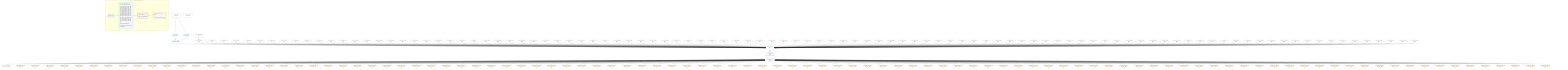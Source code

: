 %%{init: {'themeVariables': { 'fontSize': '12px'}}}%%
graph TD
    classDef path fill:#eee,stroke:#000,color:#000
    classDef plan fill:#fff,stroke-width:1px,color:#000
    classDef itemplan fill:#fff,stroke-width:2px,color:#000
    classDef unbatchedplan fill:#dff,stroke-width:1px,color:#000
    classDef sideeffectplan fill:#fcc,stroke-width:2px,color:#000
    classDef bucket fill:#f6f6f6,color:#000,stroke-width:2px,text-align:left


    %% plan dependencies
    Connection14{{"Connection[14∈0] ➊<br />ᐸ10ᐳ"}}:::plan
    Constant328{{"Constant[328∈0] ➊<br />ᐸ1ᐳ"}}:::plan
    Constant328 --> Connection14
    __Value2["__Value[2∈0] ➊<br />ᐸcontextᐳ"]:::plan
    __Value4["__Value[4∈0] ➊<br />ᐸrootValueᐳ"]:::plan
    Constant329{{"Constant[329∈0] ➊<br />ᐸ2ᐳ"}}:::plan
    Constant330{{"Constant[330∈0] ➊<br />ᐸ3ᐳ"}}:::plan
    Constant331{{"Constant[331∈0] ➊<br />ᐸ4ᐳ"}}:::plan
    Constant332{{"Constant[332∈0] ➊<br />ᐸ5ᐳ"}}:::plan
    Constant333{{"Constant[333∈0] ➊<br />ᐸ6ᐳ"}}:::plan
    Constant334{{"Constant[334∈0] ➊<br />ᐸ7ᐳ"}}:::plan
    Constant335{{"Constant[335∈0] ➊<br />ᐸ8ᐳ"}}:::plan
    Constant336{{"Constant[336∈0] ➊<br />ᐸ9ᐳ"}}:::plan
    Constant337{{"Constant[337∈0] ➊<br />ᐸ10ᐳ"}}:::plan
    Constant338{{"Constant[338∈0] ➊<br />ᐸ11ᐳ"}}:::plan
    Constant339{{"Constant[339∈0] ➊<br />ᐸ12ᐳ"}}:::plan
    Constant340{{"Constant[340∈0] ➊<br />ᐸ13ᐳ"}}:::plan
    Constant341{{"Constant[341∈0] ➊<br />ᐸ14ᐳ"}}:::plan
    Constant342{{"Constant[342∈0] ➊<br />ᐸ15ᐳ"}}:::plan
    Constant343{{"Constant[343∈0] ➊<br />ᐸ16ᐳ"}}:::plan
    Constant344{{"Constant[344∈0] ➊<br />ᐸ17ᐳ"}}:::plan
    Constant345{{"Constant[345∈0] ➊<br />ᐸ18ᐳ"}}:::plan
    Constant346{{"Constant[346∈0] ➊<br />ᐸ19ᐳ"}}:::plan
    Constant347{{"Constant[347∈0] ➊<br />ᐸ20ᐳ"}}:::plan
    Constant348{{"Constant[348∈0] ➊<br />ᐸ21ᐳ"}}:::plan
    Constant349{{"Constant[349∈0] ➊<br />ᐸ22ᐳ"}}:::plan
    Constant350{{"Constant[350∈0] ➊<br />ᐸ23ᐳ"}}:::plan
    Constant351{{"Constant[351∈0] ➊<br />ᐸ24ᐳ"}}:::plan
    Constant352{{"Constant[352∈0] ➊<br />ᐸ25ᐳ"}}:::plan
    Constant353{{"Constant[353∈0] ➊<br />ᐸ26ᐳ"}}:::plan
    Constant354{{"Constant[354∈0] ➊<br />ᐸ27ᐳ"}}:::plan
    Constant355{{"Constant[355∈0] ➊<br />ᐸ28ᐳ"}}:::plan
    Constant356{{"Constant[356∈0] ➊<br />ᐸ29ᐳ"}}:::plan
    Constant357{{"Constant[357∈0] ➊<br />ᐸ30ᐳ"}}:::plan
    Constant358{{"Constant[358∈0] ➊<br />ᐸ31ᐳ"}}:::plan
    Constant359{{"Constant[359∈0] ➊<br />ᐸ32ᐳ"}}:::plan
    Constant360{{"Constant[360∈0] ➊<br />ᐸ33ᐳ"}}:::plan
    Constant361{{"Constant[361∈0] ➊<br />ᐸ34ᐳ"}}:::plan
    Constant362{{"Constant[362∈0] ➊<br />ᐸ35ᐳ"}}:::plan
    Constant363{{"Constant[363∈0] ➊<br />ᐸ36ᐳ"}}:::plan
    Constant364{{"Constant[364∈0] ➊<br />ᐸ37ᐳ"}}:::plan
    Constant365{{"Constant[365∈0] ➊<br />ᐸ38ᐳ"}}:::plan
    Constant366{{"Constant[366∈0] ➊<br />ᐸ39ᐳ"}}:::plan
    Constant367{{"Constant[367∈0] ➊<br />ᐸ40ᐳ"}}:::plan
    Constant368{{"Constant[368∈0] ➊<br />ᐸ41ᐳ"}}:::plan
    Constant369{{"Constant[369∈0] ➊<br />ᐸ42ᐳ"}}:::plan
    Constant370{{"Constant[370∈0] ➊<br />ᐸ43ᐳ"}}:::plan
    Constant371{{"Constant[371∈0] ➊<br />ᐸ44ᐳ"}}:::plan
    Constant372{{"Constant[372∈0] ➊<br />ᐸ45ᐳ"}}:::plan
    Constant373{{"Constant[373∈0] ➊<br />ᐸ46ᐳ"}}:::plan
    Constant374{{"Constant[374∈0] ➊<br />ᐸ47ᐳ"}}:::plan
    Constant375{{"Constant[375∈0] ➊<br />ᐸ48ᐳ"}}:::plan
    Constant376{{"Constant[376∈0] ➊<br />ᐸ49ᐳ"}}:::plan
    Constant377{{"Constant[377∈0] ➊<br />ᐸ50ᐳ"}}:::plan
    Constant378{{"Constant[378∈0] ➊<br />ᐸ51ᐳ"}}:::plan
    Constant379{{"Constant[379∈0] ➊<br />ᐸ52ᐳ"}}:::plan
    Constant380{{"Constant[380∈0] ➊<br />ᐸ53ᐳ"}}:::plan
    Constant381{{"Constant[381∈0] ➊<br />ᐸ54ᐳ"}}:::plan
    Constant382{{"Constant[382∈0] ➊<br />ᐸ55ᐳ"}}:::plan
    Constant383{{"Constant[383∈0] ➊<br />ᐸ56ᐳ"}}:::plan
    Constant384{{"Constant[384∈0] ➊<br />ᐸ57ᐳ"}}:::plan
    Constant385{{"Constant[385∈0] ➊<br />ᐸ58ᐳ"}}:::plan
    Constant386{{"Constant[386∈0] ➊<br />ᐸ59ᐳ"}}:::plan
    Constant387{{"Constant[387∈0] ➊<br />ᐸ60ᐳ"}}:::plan
    Constant388{{"Constant[388∈0] ➊<br />ᐸ61ᐳ"}}:::plan
    Constant389{{"Constant[389∈0] ➊<br />ᐸ62ᐳ"}}:::plan
    Constant390{{"Constant[390∈0] ➊<br />ᐸ63ᐳ"}}:::plan
    Constant391{{"Constant[391∈0] ➊<br />ᐸ64ᐳ"}}:::plan
    Constant392{{"Constant[392∈0] ➊<br />ᐸ65ᐳ"}}:::plan
    Constant393{{"Constant[393∈0] ➊<br />ᐸ66ᐳ"}}:::plan
    Constant394{{"Constant[394∈0] ➊<br />ᐸ67ᐳ"}}:::plan
    Constant395{{"Constant[395∈0] ➊<br />ᐸ68ᐳ"}}:::plan
    Constant396{{"Constant[396∈0] ➊<br />ᐸ69ᐳ"}}:::plan
    Constant397{{"Constant[397∈0] ➊<br />ᐸ70ᐳ"}}:::plan
    Constant398{{"Constant[398∈0] ➊<br />ᐸ71ᐳ"}}:::plan
    Constant399{{"Constant[399∈0] ➊<br />ᐸ72ᐳ"}}:::plan
    Constant400{{"Constant[400∈0] ➊<br />ᐸ73ᐳ"}}:::plan
    Constant401{{"Constant[401∈0] ➊<br />ᐸ74ᐳ"}}:::plan
    Constant402{{"Constant[402∈0] ➊<br />ᐸ75ᐳ"}}:::plan
    Constant403{{"Constant[403∈0] ➊<br />ᐸ76ᐳ"}}:::plan
    Constant404{{"Constant[404∈0] ➊<br />ᐸ77ᐳ"}}:::plan
    Constant405{{"Constant[405∈0] ➊<br />ᐸ78ᐳ"}}:::plan
    Constant406{{"Constant[406∈0] ➊<br />ᐸ79ᐳ"}}:::plan
    Constant407{{"Constant[407∈0] ➊<br />ᐸ80ᐳ"}}:::plan
    Constant408{{"Constant[408∈0] ➊<br />ᐸ81ᐳ"}}:::plan
    Constant409{{"Constant[409∈0] ➊<br />ᐸ82ᐳ"}}:::plan
    Constant410{{"Constant[410∈0] ➊<br />ᐸ83ᐳ"}}:::plan
    Constant411{{"Constant[411∈0] ➊<br />ᐸ84ᐳ"}}:::plan
    Constant412{{"Constant[412∈0] ➊<br />ᐸ85ᐳ"}}:::plan
    Constant413{{"Constant[413∈0] ➊<br />ᐸ86ᐳ"}}:::plan
    Constant414{{"Constant[414∈0] ➊<br />ᐸ87ᐳ"}}:::plan
    Constant415{{"Constant[415∈0] ➊<br />ᐸ88ᐳ"}}:::plan
    Constant416{{"Constant[416∈0] ➊<br />ᐸ89ᐳ"}}:::plan
    Constant417{{"Constant[417∈0] ➊<br />ᐸ90ᐳ"}}:::plan
    Constant418{{"Constant[418∈0] ➊<br />ᐸ91ᐳ"}}:::plan
    Constant419{{"Constant[419∈0] ➊<br />ᐸ92ᐳ"}}:::plan
    Constant420{{"Constant[420∈0] ➊<br />ᐸ93ᐳ"}}:::plan
    Constant421{{"Constant[421∈0] ➊<br />ᐸ94ᐳ"}}:::plan
    Constant422{{"Constant[422∈0] ➊<br />ᐸ95ᐳ"}}:::plan
    Constant423{{"Constant[423∈0] ➊<br />ᐸ96ᐳ"}}:::plan
    Constant424{{"Constant[424∈0] ➊<br />ᐸ97ᐳ"}}:::plan
    Constant425{{"Constant[425∈0] ➊<br />ᐸ98ᐳ"}}:::plan
    Constant426{{"Constant[426∈0] ➊<br />ᐸ99ᐳ"}}:::plan
    Constant427{{"Constant[427∈0] ➊<br />ᐸ100ᐳ"}}:::plan
    Constant428{{"Constant[428∈0] ➊<br />ᐸ101ᐳ"}}:::plan
    Constant429{{"Constant[429∈0] ➊<br />ᐸ102ᐳ"}}:::plan
    Constant430{{"Constant[430∈0] ➊<br />ᐸ103ᐳ"}}:::plan
    PgSelect15[["PgSelect[15∈1] ➊<br />ᐸpostᐳ"]]:::plan
    Object13{{"Object[13∈1] ➊<br />ᐸ{pgSettings,withPgClient}ᐳ"}}:::plan
    Object13 & Connection14 & Constant328 & Constant329 & Constant330 & Constant331 & Constant332 & Constant333 & Constant334 & Constant335 & Constant336 & Constant337 & Constant338 & Constant339 & Constant340 & Constant341 & Constant342 & Constant343 & Constant344 & Constant345 & Constant346 & Constant347 & Constant348 & Constant349 & Constant350 & Constant351 & Constant352 & Constant353 & Constant354 & Constant355 & Constant356 & Constant357 & Constant358 & Constant359 & Constant360 & Constant361 & Constant362 & Constant363 & Constant364 & Constant365 & Constant366 & Constant367 & Constant368 & Constant369 & Constant370 & Constant371 & Constant372 & Constant373 & Constant374 & Constant375 & Constant376 & Constant377 & Constant378 & Constant379 & Constant380 & Constant381 & Constant382 & Constant383 & Constant384 & Constant385 & Constant386 & Constant387 & Constant388 & Constant389 & Constant390 & Constant391 & Constant392 & Constant393 & Constant394 & Constant395 & Constant396 & Constant397 & Constant398 & Constant399 & Constant400 & Constant401 & Constant402 & Constant403 & Constant404 & Constant405 & Constant406 & Constant407 & Constant408 & Constant409 & Constant410 & Constant411 & Constant412 & Constant413 & Constant414 & Constant415 & Constant416 & Constant417 & Constant418 & Constant419 & Constant420 & Constant421 & Constant422 & Constant423 & Constant424 & Constant425 & Constant426 & Constant427 & Constant428 & Constant429 & Constant430 --> PgSelect15
    Access11{{"Access[11∈1] ➊<br />ᐸ2.pgSettingsᐳ"}}:::plan
    Access12{{"Access[12∈1] ➊<br />ᐸ2.withPgClientᐳ"}}:::plan
    Access11 & Access12 --> Object13
    __Value2 --> Access11
    __Value2 --> Access12
    __Item16[/"__Item[16∈2]<br />ᐸ15ᐳ"\]:::itemplan
    PgSelect15 ==> __Item16
    PgSelectSingle17{{"PgSelectSingle[17∈2]<br />ᐸpostᐳ"}}:::plan
    __Item16 --> PgSelectSingle17
    PgClassExpression18{{"PgClassExpression[18∈3]<br />ᐸ__post__.”headline”ᐳ"}}:::plan
    PgSelectSingle17 --> PgClassExpression18
    PgClassExpression21{{"PgClassExpression[21∈3]<br />ᐸ”a”.”post_...lder! */<br />)ᐳ"}}:::plan
    PgSelectSingle17 --> PgClassExpression21
    PgClassExpression24{{"PgClassExpression[24∈3]<br />ᐸ”a”.”post_...lder! */<br />)ᐳ"}}:::plan
    PgSelectSingle17 --> PgClassExpression24
    PgClassExpression27{{"PgClassExpression[27∈3]<br />ᐸ”a”.”post_...lder! */<br />)ᐳ"}}:::plan
    PgSelectSingle17 --> PgClassExpression27
    PgClassExpression30{{"PgClassExpression[30∈3]<br />ᐸ”a”.”post_...lder! */<br />)ᐳ"}}:::plan
    PgSelectSingle17 --> PgClassExpression30
    PgClassExpression33{{"PgClassExpression[33∈3]<br />ᐸ”a”.”post_...lder! */<br />)ᐳ"}}:::plan
    PgSelectSingle17 --> PgClassExpression33
    PgClassExpression36{{"PgClassExpression[36∈3]<br />ᐸ”a”.”post_...lder! */<br />)ᐳ"}}:::plan
    PgSelectSingle17 --> PgClassExpression36
    PgClassExpression39{{"PgClassExpression[39∈3]<br />ᐸ”a”.”post_...lder! */<br />)ᐳ"}}:::plan
    PgSelectSingle17 --> PgClassExpression39
    PgClassExpression42{{"PgClassExpression[42∈3]<br />ᐸ”a”.”post_...lder! */<br />)ᐳ"}}:::plan
    PgSelectSingle17 --> PgClassExpression42
    PgClassExpression45{{"PgClassExpression[45∈3]<br />ᐸ”a”.”post_...lder! */<br />)ᐳ"}}:::plan
    PgSelectSingle17 --> PgClassExpression45
    PgClassExpression48{{"PgClassExpression[48∈3]<br />ᐸ”a”.”post_...lder! */<br />)ᐳ"}}:::plan
    PgSelectSingle17 --> PgClassExpression48
    PgClassExpression51{{"PgClassExpression[51∈3]<br />ᐸ”a”.”post_...lder! */<br />)ᐳ"}}:::plan
    PgSelectSingle17 --> PgClassExpression51
    PgClassExpression54{{"PgClassExpression[54∈3]<br />ᐸ”a”.”post_...lder! */<br />)ᐳ"}}:::plan
    PgSelectSingle17 --> PgClassExpression54
    PgClassExpression57{{"PgClassExpression[57∈3]<br />ᐸ”a”.”post_...lder! */<br />)ᐳ"}}:::plan
    PgSelectSingle17 --> PgClassExpression57
    PgClassExpression60{{"PgClassExpression[60∈3]<br />ᐸ”a”.”post_...lder! */<br />)ᐳ"}}:::plan
    PgSelectSingle17 --> PgClassExpression60
    PgClassExpression63{{"PgClassExpression[63∈3]<br />ᐸ”a”.”post_...lder! */<br />)ᐳ"}}:::plan
    PgSelectSingle17 --> PgClassExpression63
    PgClassExpression66{{"PgClassExpression[66∈3]<br />ᐸ”a”.”post_...lder! */<br />)ᐳ"}}:::plan
    PgSelectSingle17 --> PgClassExpression66
    PgClassExpression69{{"PgClassExpression[69∈3]<br />ᐸ”a”.”post_...lder! */<br />)ᐳ"}}:::plan
    PgSelectSingle17 --> PgClassExpression69
    PgClassExpression72{{"PgClassExpression[72∈3]<br />ᐸ”a”.”post_...lder! */<br />)ᐳ"}}:::plan
    PgSelectSingle17 --> PgClassExpression72
    PgClassExpression75{{"PgClassExpression[75∈3]<br />ᐸ”a”.”post_...lder! */<br />)ᐳ"}}:::plan
    PgSelectSingle17 --> PgClassExpression75
    PgClassExpression78{{"PgClassExpression[78∈3]<br />ᐸ”a”.”post_...lder! */<br />)ᐳ"}}:::plan
    PgSelectSingle17 --> PgClassExpression78
    PgClassExpression81{{"PgClassExpression[81∈3]<br />ᐸ”a”.”post_...lder! */<br />)ᐳ"}}:::plan
    PgSelectSingle17 --> PgClassExpression81
    PgClassExpression84{{"PgClassExpression[84∈3]<br />ᐸ”a”.”post_...lder! */<br />)ᐳ"}}:::plan
    PgSelectSingle17 --> PgClassExpression84
    PgClassExpression87{{"PgClassExpression[87∈3]<br />ᐸ”a”.”post_...lder! */<br />)ᐳ"}}:::plan
    PgSelectSingle17 --> PgClassExpression87
    PgClassExpression90{{"PgClassExpression[90∈3]<br />ᐸ”a”.”post_...lder! */<br />)ᐳ"}}:::plan
    PgSelectSingle17 --> PgClassExpression90
    PgClassExpression93{{"PgClassExpression[93∈3]<br />ᐸ”a”.”post_...lder! */<br />)ᐳ"}}:::plan
    PgSelectSingle17 --> PgClassExpression93
    PgClassExpression96{{"PgClassExpression[96∈3]<br />ᐸ”a”.”post_...lder! */<br />)ᐳ"}}:::plan
    PgSelectSingle17 --> PgClassExpression96
    PgClassExpression99{{"PgClassExpression[99∈3]<br />ᐸ”a”.”post_...lder! */<br />)ᐳ"}}:::plan
    PgSelectSingle17 --> PgClassExpression99
    PgClassExpression102{{"PgClassExpression[102∈3]<br />ᐸ”a”.”post_...lder! */<br />)ᐳ"}}:::plan
    PgSelectSingle17 --> PgClassExpression102
    PgClassExpression105{{"PgClassExpression[105∈3]<br />ᐸ”a”.”post_...lder! */<br />)ᐳ"}}:::plan
    PgSelectSingle17 --> PgClassExpression105
    PgClassExpression108{{"PgClassExpression[108∈3]<br />ᐸ”a”.”post_...lder! */<br />)ᐳ"}}:::plan
    PgSelectSingle17 --> PgClassExpression108
    PgClassExpression111{{"PgClassExpression[111∈3]<br />ᐸ”a”.”post_...lder! */<br />)ᐳ"}}:::plan
    PgSelectSingle17 --> PgClassExpression111
    PgClassExpression114{{"PgClassExpression[114∈3]<br />ᐸ”a”.”post_...lder! */<br />)ᐳ"}}:::plan
    PgSelectSingle17 --> PgClassExpression114
    PgClassExpression117{{"PgClassExpression[117∈3]<br />ᐸ”a”.”post_...lder! */<br />)ᐳ"}}:::plan
    PgSelectSingle17 --> PgClassExpression117
    PgClassExpression120{{"PgClassExpression[120∈3]<br />ᐸ”a”.”post_...lder! */<br />)ᐳ"}}:::plan
    PgSelectSingle17 --> PgClassExpression120
    PgClassExpression123{{"PgClassExpression[123∈3]<br />ᐸ”a”.”post_...lder! */<br />)ᐳ"}}:::plan
    PgSelectSingle17 --> PgClassExpression123
    PgClassExpression126{{"PgClassExpression[126∈3]<br />ᐸ”a”.”post_...lder! */<br />)ᐳ"}}:::plan
    PgSelectSingle17 --> PgClassExpression126
    PgClassExpression129{{"PgClassExpression[129∈3]<br />ᐸ”a”.”post_...lder! */<br />)ᐳ"}}:::plan
    PgSelectSingle17 --> PgClassExpression129
    PgClassExpression132{{"PgClassExpression[132∈3]<br />ᐸ”a”.”post_...lder! */<br />)ᐳ"}}:::plan
    PgSelectSingle17 --> PgClassExpression132
    PgClassExpression135{{"PgClassExpression[135∈3]<br />ᐸ”a”.”post_...lder! */<br />)ᐳ"}}:::plan
    PgSelectSingle17 --> PgClassExpression135
    PgClassExpression138{{"PgClassExpression[138∈3]<br />ᐸ”a”.”post_...lder! */<br />)ᐳ"}}:::plan
    PgSelectSingle17 --> PgClassExpression138
    PgClassExpression141{{"PgClassExpression[141∈3]<br />ᐸ”a”.”post_...lder! */<br />)ᐳ"}}:::plan
    PgSelectSingle17 --> PgClassExpression141
    PgClassExpression144{{"PgClassExpression[144∈3]<br />ᐸ”a”.”post_...lder! */<br />)ᐳ"}}:::plan
    PgSelectSingle17 --> PgClassExpression144
    PgClassExpression147{{"PgClassExpression[147∈3]<br />ᐸ”a”.”post_...lder! */<br />)ᐳ"}}:::plan
    PgSelectSingle17 --> PgClassExpression147
    PgClassExpression150{{"PgClassExpression[150∈3]<br />ᐸ”a”.”post_...lder! */<br />)ᐳ"}}:::plan
    PgSelectSingle17 --> PgClassExpression150
    PgClassExpression153{{"PgClassExpression[153∈3]<br />ᐸ”a”.”post_...lder! */<br />)ᐳ"}}:::plan
    PgSelectSingle17 --> PgClassExpression153
    PgClassExpression156{{"PgClassExpression[156∈3]<br />ᐸ”a”.”post_...lder! */<br />)ᐳ"}}:::plan
    PgSelectSingle17 --> PgClassExpression156
    PgClassExpression159{{"PgClassExpression[159∈3]<br />ᐸ”a”.”post_...lder! */<br />)ᐳ"}}:::plan
    PgSelectSingle17 --> PgClassExpression159
    PgClassExpression162{{"PgClassExpression[162∈3]<br />ᐸ”a”.”post_...lder! */<br />)ᐳ"}}:::plan
    PgSelectSingle17 --> PgClassExpression162
    PgClassExpression165{{"PgClassExpression[165∈3]<br />ᐸ”a”.”post_...lder! */<br />)ᐳ"}}:::plan
    PgSelectSingle17 --> PgClassExpression165
    PgClassExpression168{{"PgClassExpression[168∈3]<br />ᐸ”a”.”post_...lder! */<br />)ᐳ"}}:::plan
    PgSelectSingle17 --> PgClassExpression168
    PgClassExpression171{{"PgClassExpression[171∈3]<br />ᐸ”a”.”post_...lder! */<br />)ᐳ"}}:::plan
    PgSelectSingle17 --> PgClassExpression171
    PgClassExpression174{{"PgClassExpression[174∈3]<br />ᐸ”a”.”post_...lder! */<br />)ᐳ"}}:::plan
    PgSelectSingle17 --> PgClassExpression174
    PgClassExpression177{{"PgClassExpression[177∈3]<br />ᐸ”a”.”post_...lder! */<br />)ᐳ"}}:::plan
    PgSelectSingle17 --> PgClassExpression177
    PgClassExpression180{{"PgClassExpression[180∈3]<br />ᐸ”a”.”post_...lder! */<br />)ᐳ"}}:::plan
    PgSelectSingle17 --> PgClassExpression180
    PgClassExpression183{{"PgClassExpression[183∈3]<br />ᐸ”a”.”post_...lder! */<br />)ᐳ"}}:::plan
    PgSelectSingle17 --> PgClassExpression183
    PgClassExpression186{{"PgClassExpression[186∈3]<br />ᐸ”a”.”post_...lder! */<br />)ᐳ"}}:::plan
    PgSelectSingle17 --> PgClassExpression186
    PgClassExpression189{{"PgClassExpression[189∈3]<br />ᐸ”a”.”post_...lder! */<br />)ᐳ"}}:::plan
    PgSelectSingle17 --> PgClassExpression189
    PgClassExpression192{{"PgClassExpression[192∈3]<br />ᐸ”a”.”post_...lder! */<br />)ᐳ"}}:::plan
    PgSelectSingle17 --> PgClassExpression192
    PgClassExpression195{{"PgClassExpression[195∈3]<br />ᐸ”a”.”post_...lder! */<br />)ᐳ"}}:::plan
    PgSelectSingle17 --> PgClassExpression195
    PgClassExpression198{{"PgClassExpression[198∈3]<br />ᐸ”a”.”post_...lder! */<br />)ᐳ"}}:::plan
    PgSelectSingle17 --> PgClassExpression198
    PgClassExpression201{{"PgClassExpression[201∈3]<br />ᐸ”a”.”post_...lder! */<br />)ᐳ"}}:::plan
    PgSelectSingle17 --> PgClassExpression201
    PgClassExpression204{{"PgClassExpression[204∈3]<br />ᐸ”a”.”post_...lder! */<br />)ᐳ"}}:::plan
    PgSelectSingle17 --> PgClassExpression204
    PgClassExpression207{{"PgClassExpression[207∈3]<br />ᐸ”a”.”post_...lder! */<br />)ᐳ"}}:::plan
    PgSelectSingle17 --> PgClassExpression207
    PgClassExpression210{{"PgClassExpression[210∈3]<br />ᐸ”a”.”post_...lder! */<br />)ᐳ"}}:::plan
    PgSelectSingle17 --> PgClassExpression210
    PgClassExpression213{{"PgClassExpression[213∈3]<br />ᐸ”a”.”post_...lder! */<br />)ᐳ"}}:::plan
    PgSelectSingle17 --> PgClassExpression213
    PgClassExpression216{{"PgClassExpression[216∈3]<br />ᐸ”a”.”post_...lder! */<br />)ᐳ"}}:::plan
    PgSelectSingle17 --> PgClassExpression216
    PgClassExpression219{{"PgClassExpression[219∈3]<br />ᐸ”a”.”post_...lder! */<br />)ᐳ"}}:::plan
    PgSelectSingle17 --> PgClassExpression219
    PgClassExpression222{{"PgClassExpression[222∈3]<br />ᐸ”a”.”post_...lder! */<br />)ᐳ"}}:::plan
    PgSelectSingle17 --> PgClassExpression222
    PgClassExpression225{{"PgClassExpression[225∈3]<br />ᐸ”a”.”post_...lder! */<br />)ᐳ"}}:::plan
    PgSelectSingle17 --> PgClassExpression225
    PgClassExpression228{{"PgClassExpression[228∈3]<br />ᐸ”a”.”post_...lder! */<br />)ᐳ"}}:::plan
    PgSelectSingle17 --> PgClassExpression228
    PgClassExpression231{{"PgClassExpression[231∈3]<br />ᐸ”a”.”post_...lder! */<br />)ᐳ"}}:::plan
    PgSelectSingle17 --> PgClassExpression231
    PgClassExpression234{{"PgClassExpression[234∈3]<br />ᐸ”a”.”post_...lder! */<br />)ᐳ"}}:::plan
    PgSelectSingle17 --> PgClassExpression234
    PgClassExpression237{{"PgClassExpression[237∈3]<br />ᐸ”a”.”post_...lder! */<br />)ᐳ"}}:::plan
    PgSelectSingle17 --> PgClassExpression237
    PgClassExpression240{{"PgClassExpression[240∈3]<br />ᐸ”a”.”post_...lder! */<br />)ᐳ"}}:::plan
    PgSelectSingle17 --> PgClassExpression240
    PgClassExpression243{{"PgClassExpression[243∈3]<br />ᐸ”a”.”post_...lder! */<br />)ᐳ"}}:::plan
    PgSelectSingle17 --> PgClassExpression243
    PgClassExpression246{{"PgClassExpression[246∈3]<br />ᐸ”a”.”post_...lder! */<br />)ᐳ"}}:::plan
    PgSelectSingle17 --> PgClassExpression246
    PgClassExpression249{{"PgClassExpression[249∈3]<br />ᐸ”a”.”post_...lder! */<br />)ᐳ"}}:::plan
    PgSelectSingle17 --> PgClassExpression249
    PgClassExpression252{{"PgClassExpression[252∈3]<br />ᐸ”a”.”post_...lder! */<br />)ᐳ"}}:::plan
    PgSelectSingle17 --> PgClassExpression252
    PgClassExpression255{{"PgClassExpression[255∈3]<br />ᐸ”a”.”post_...lder! */<br />)ᐳ"}}:::plan
    PgSelectSingle17 --> PgClassExpression255
    PgClassExpression258{{"PgClassExpression[258∈3]<br />ᐸ”a”.”post_...lder! */<br />)ᐳ"}}:::plan
    PgSelectSingle17 --> PgClassExpression258
    PgClassExpression261{{"PgClassExpression[261∈3]<br />ᐸ”a”.”post_...lder! */<br />)ᐳ"}}:::plan
    PgSelectSingle17 --> PgClassExpression261
    PgClassExpression264{{"PgClassExpression[264∈3]<br />ᐸ”a”.”post_...lder! */<br />)ᐳ"}}:::plan
    PgSelectSingle17 --> PgClassExpression264
    PgClassExpression267{{"PgClassExpression[267∈3]<br />ᐸ”a”.”post_...lder! */<br />)ᐳ"}}:::plan
    PgSelectSingle17 --> PgClassExpression267
    PgClassExpression270{{"PgClassExpression[270∈3]<br />ᐸ”a”.”post_...lder! */<br />)ᐳ"}}:::plan
    PgSelectSingle17 --> PgClassExpression270
    PgClassExpression273{{"PgClassExpression[273∈3]<br />ᐸ”a”.”post_...lder! */<br />)ᐳ"}}:::plan
    PgSelectSingle17 --> PgClassExpression273
    PgClassExpression276{{"PgClassExpression[276∈3]<br />ᐸ”a”.”post_...lder! */<br />)ᐳ"}}:::plan
    PgSelectSingle17 --> PgClassExpression276
    PgClassExpression279{{"PgClassExpression[279∈3]<br />ᐸ”a”.”post_...lder! */<br />)ᐳ"}}:::plan
    PgSelectSingle17 --> PgClassExpression279
    PgClassExpression282{{"PgClassExpression[282∈3]<br />ᐸ”a”.”post_...lder! */<br />)ᐳ"}}:::plan
    PgSelectSingle17 --> PgClassExpression282
    PgClassExpression285{{"PgClassExpression[285∈3]<br />ᐸ”a”.”post_...lder! */<br />)ᐳ"}}:::plan
    PgSelectSingle17 --> PgClassExpression285
    PgClassExpression288{{"PgClassExpression[288∈3]<br />ᐸ”a”.”post_...lder! */<br />)ᐳ"}}:::plan
    PgSelectSingle17 --> PgClassExpression288
    PgClassExpression291{{"PgClassExpression[291∈3]<br />ᐸ”a”.”post_...lder! */<br />)ᐳ"}}:::plan
    PgSelectSingle17 --> PgClassExpression291
    PgClassExpression294{{"PgClassExpression[294∈3]<br />ᐸ”a”.”post_...lder! */<br />)ᐳ"}}:::plan
    PgSelectSingle17 --> PgClassExpression294
    PgClassExpression297{{"PgClassExpression[297∈3]<br />ᐸ”a”.”post_...lder! */<br />)ᐳ"}}:::plan
    PgSelectSingle17 --> PgClassExpression297
    PgClassExpression300{{"PgClassExpression[300∈3]<br />ᐸ”a”.”post_...lder! */<br />)ᐳ"}}:::plan
    PgSelectSingle17 --> PgClassExpression300
    PgClassExpression303{{"PgClassExpression[303∈3]<br />ᐸ”a”.”post_...lder! */<br />)ᐳ"}}:::plan
    PgSelectSingle17 --> PgClassExpression303
    PgClassExpression306{{"PgClassExpression[306∈3]<br />ᐸ”a”.”post_...lder! */<br />)ᐳ"}}:::plan
    PgSelectSingle17 --> PgClassExpression306
    PgClassExpression309{{"PgClassExpression[309∈3]<br />ᐸ”a”.”post_...lder! */<br />)ᐳ"}}:::plan
    PgSelectSingle17 --> PgClassExpression309
    PgClassExpression312{{"PgClassExpression[312∈3]<br />ᐸ”a”.”post_...lder! */<br />)ᐳ"}}:::plan
    PgSelectSingle17 --> PgClassExpression312
    PgClassExpression315{{"PgClassExpression[315∈3]<br />ᐸ”a”.”post_...lder! */<br />)ᐳ"}}:::plan
    PgSelectSingle17 --> PgClassExpression315
    PgClassExpression318{{"PgClassExpression[318∈3]<br />ᐸ”a”.”post_...lder! */<br />)ᐳ"}}:::plan
    PgSelectSingle17 --> PgClassExpression318
    PgClassExpression321{{"PgClassExpression[321∈3]<br />ᐸ”a”.”post_...lder! */<br />)ᐳ"}}:::plan
    PgSelectSingle17 --> PgClassExpression321
    PgClassExpression324{{"PgClassExpression[324∈3]<br />ᐸ”a”.”post_...lder! */<br />)ᐳ"}}:::plan
    PgSelectSingle17 --> PgClassExpression324
    PgClassExpression327{{"PgClassExpression[327∈3]<br />ᐸ”a”.”post_...lder! */<br />)ᐳ"}}:::plan
    PgSelectSingle17 --> PgClassExpression327

    %% define steps

    subgraph "Buckets for queries/v4/json-overflow"
    Bucket0("Bucket 0 (root)"):::bucket
    classDef bucket0 stroke:#696969
    class Bucket0,__Value2,__Value4,Connection14,Constant328,Constant329,Constant330,Constant331,Constant332,Constant333,Constant334,Constant335,Constant336,Constant337,Constant338,Constant339,Constant340,Constant341,Constant342,Constant343,Constant344,Constant345,Constant346,Constant347,Constant348,Constant349,Constant350,Constant351,Constant352,Constant353,Constant354,Constant355,Constant356,Constant357,Constant358,Constant359,Constant360,Constant361,Constant362,Constant363,Constant364,Constant365,Constant366,Constant367,Constant368,Constant369,Constant370,Constant371,Constant372,Constant373,Constant374,Constant375,Constant376,Constant377,Constant378,Constant379,Constant380,Constant381,Constant382,Constant383,Constant384,Constant385,Constant386,Constant387,Constant388,Constant389,Constant390,Constant391,Constant392,Constant393,Constant394,Constant395,Constant396,Constant397,Constant398,Constant399,Constant400,Constant401,Constant402,Constant403,Constant404,Constant405,Constant406,Constant407,Constant408,Constant409,Constant410,Constant411,Constant412,Constant413,Constant414,Constant415,Constant416,Constant417,Constant418,Constant419,Constant420,Constant421,Constant422,Constant423,Constant424,Constant425,Constant426,Constant427,Constant428,Constant429,Constant430 bucket0
    Bucket1("Bucket 1 (nullableBoundary)<br />Deps: 2, 14, 328, 329, 330, 331, 332, 333, 334, 335, 336, 337, 338, 339, 340, 341, 342, 343, 344, 345, 346, 347, 348, 349, 350, 351, 352, 353, 354, 355, 356, 357, 358, 359, 360, 361, 362, 363, 364, 365, 366, 367, 368, 369, 370, 371, 372, 373, 374, 375, 376, 377, 378, 379, 380, 381, 382, 383, 384, 385, 386, 387, 388, 389, 390, 391, 392, 393, 394, 395, 396, 397, 398, 399, 400, 401, 402, 403, 404, 405, 406, 407, 408, 409, 410, 411, 412, 413, 414, 415, 416, 417, 418, 419, 420, 421, 422, 423, 424, 425, 426, 427, 428, 429, 430<br /><br />ROOT Connectionᐸ10ᐳ[14]<br />1: <br />ᐳ: Access[11], Access[12], Object[13]<br />2: PgSelect[15]"):::bucket
    classDef bucket1 stroke:#00bfff
    class Bucket1,Access11,Access12,Object13,PgSelect15 bucket1
    Bucket2("Bucket 2 (listItem)<br /><br />ROOT __Item{2}ᐸ15ᐳ[16]"):::bucket
    classDef bucket2 stroke:#7f007f
    class Bucket2,__Item16,PgSelectSingle17 bucket2
    Bucket3("Bucket 3 (nullableBoundary)<br />Deps: 17<br /><br />ROOT PgSelectSingle{2}ᐸpostᐳ[17]"):::bucket
    classDef bucket3 stroke:#ffa500
    class Bucket3,PgClassExpression18,PgClassExpression21,PgClassExpression24,PgClassExpression27,PgClassExpression30,PgClassExpression33,PgClassExpression36,PgClassExpression39,PgClassExpression42,PgClassExpression45,PgClassExpression48,PgClassExpression51,PgClassExpression54,PgClassExpression57,PgClassExpression60,PgClassExpression63,PgClassExpression66,PgClassExpression69,PgClassExpression72,PgClassExpression75,PgClassExpression78,PgClassExpression81,PgClassExpression84,PgClassExpression87,PgClassExpression90,PgClassExpression93,PgClassExpression96,PgClassExpression99,PgClassExpression102,PgClassExpression105,PgClassExpression108,PgClassExpression111,PgClassExpression114,PgClassExpression117,PgClassExpression120,PgClassExpression123,PgClassExpression126,PgClassExpression129,PgClassExpression132,PgClassExpression135,PgClassExpression138,PgClassExpression141,PgClassExpression144,PgClassExpression147,PgClassExpression150,PgClassExpression153,PgClassExpression156,PgClassExpression159,PgClassExpression162,PgClassExpression165,PgClassExpression168,PgClassExpression171,PgClassExpression174,PgClassExpression177,PgClassExpression180,PgClassExpression183,PgClassExpression186,PgClassExpression189,PgClassExpression192,PgClassExpression195,PgClassExpression198,PgClassExpression201,PgClassExpression204,PgClassExpression207,PgClassExpression210,PgClassExpression213,PgClassExpression216,PgClassExpression219,PgClassExpression222,PgClassExpression225,PgClassExpression228,PgClassExpression231,PgClassExpression234,PgClassExpression237,PgClassExpression240,PgClassExpression243,PgClassExpression246,PgClassExpression249,PgClassExpression252,PgClassExpression255,PgClassExpression258,PgClassExpression261,PgClassExpression264,PgClassExpression267,PgClassExpression270,PgClassExpression273,PgClassExpression276,PgClassExpression279,PgClassExpression282,PgClassExpression285,PgClassExpression288,PgClassExpression291,PgClassExpression294,PgClassExpression297,PgClassExpression300,PgClassExpression303,PgClassExpression306,PgClassExpression309,PgClassExpression312,PgClassExpression315,PgClassExpression318,PgClassExpression321,PgClassExpression324,PgClassExpression327 bucket3
    Bucket0 --> Bucket1
    Bucket1 --> Bucket2
    Bucket2 --> Bucket3
    end